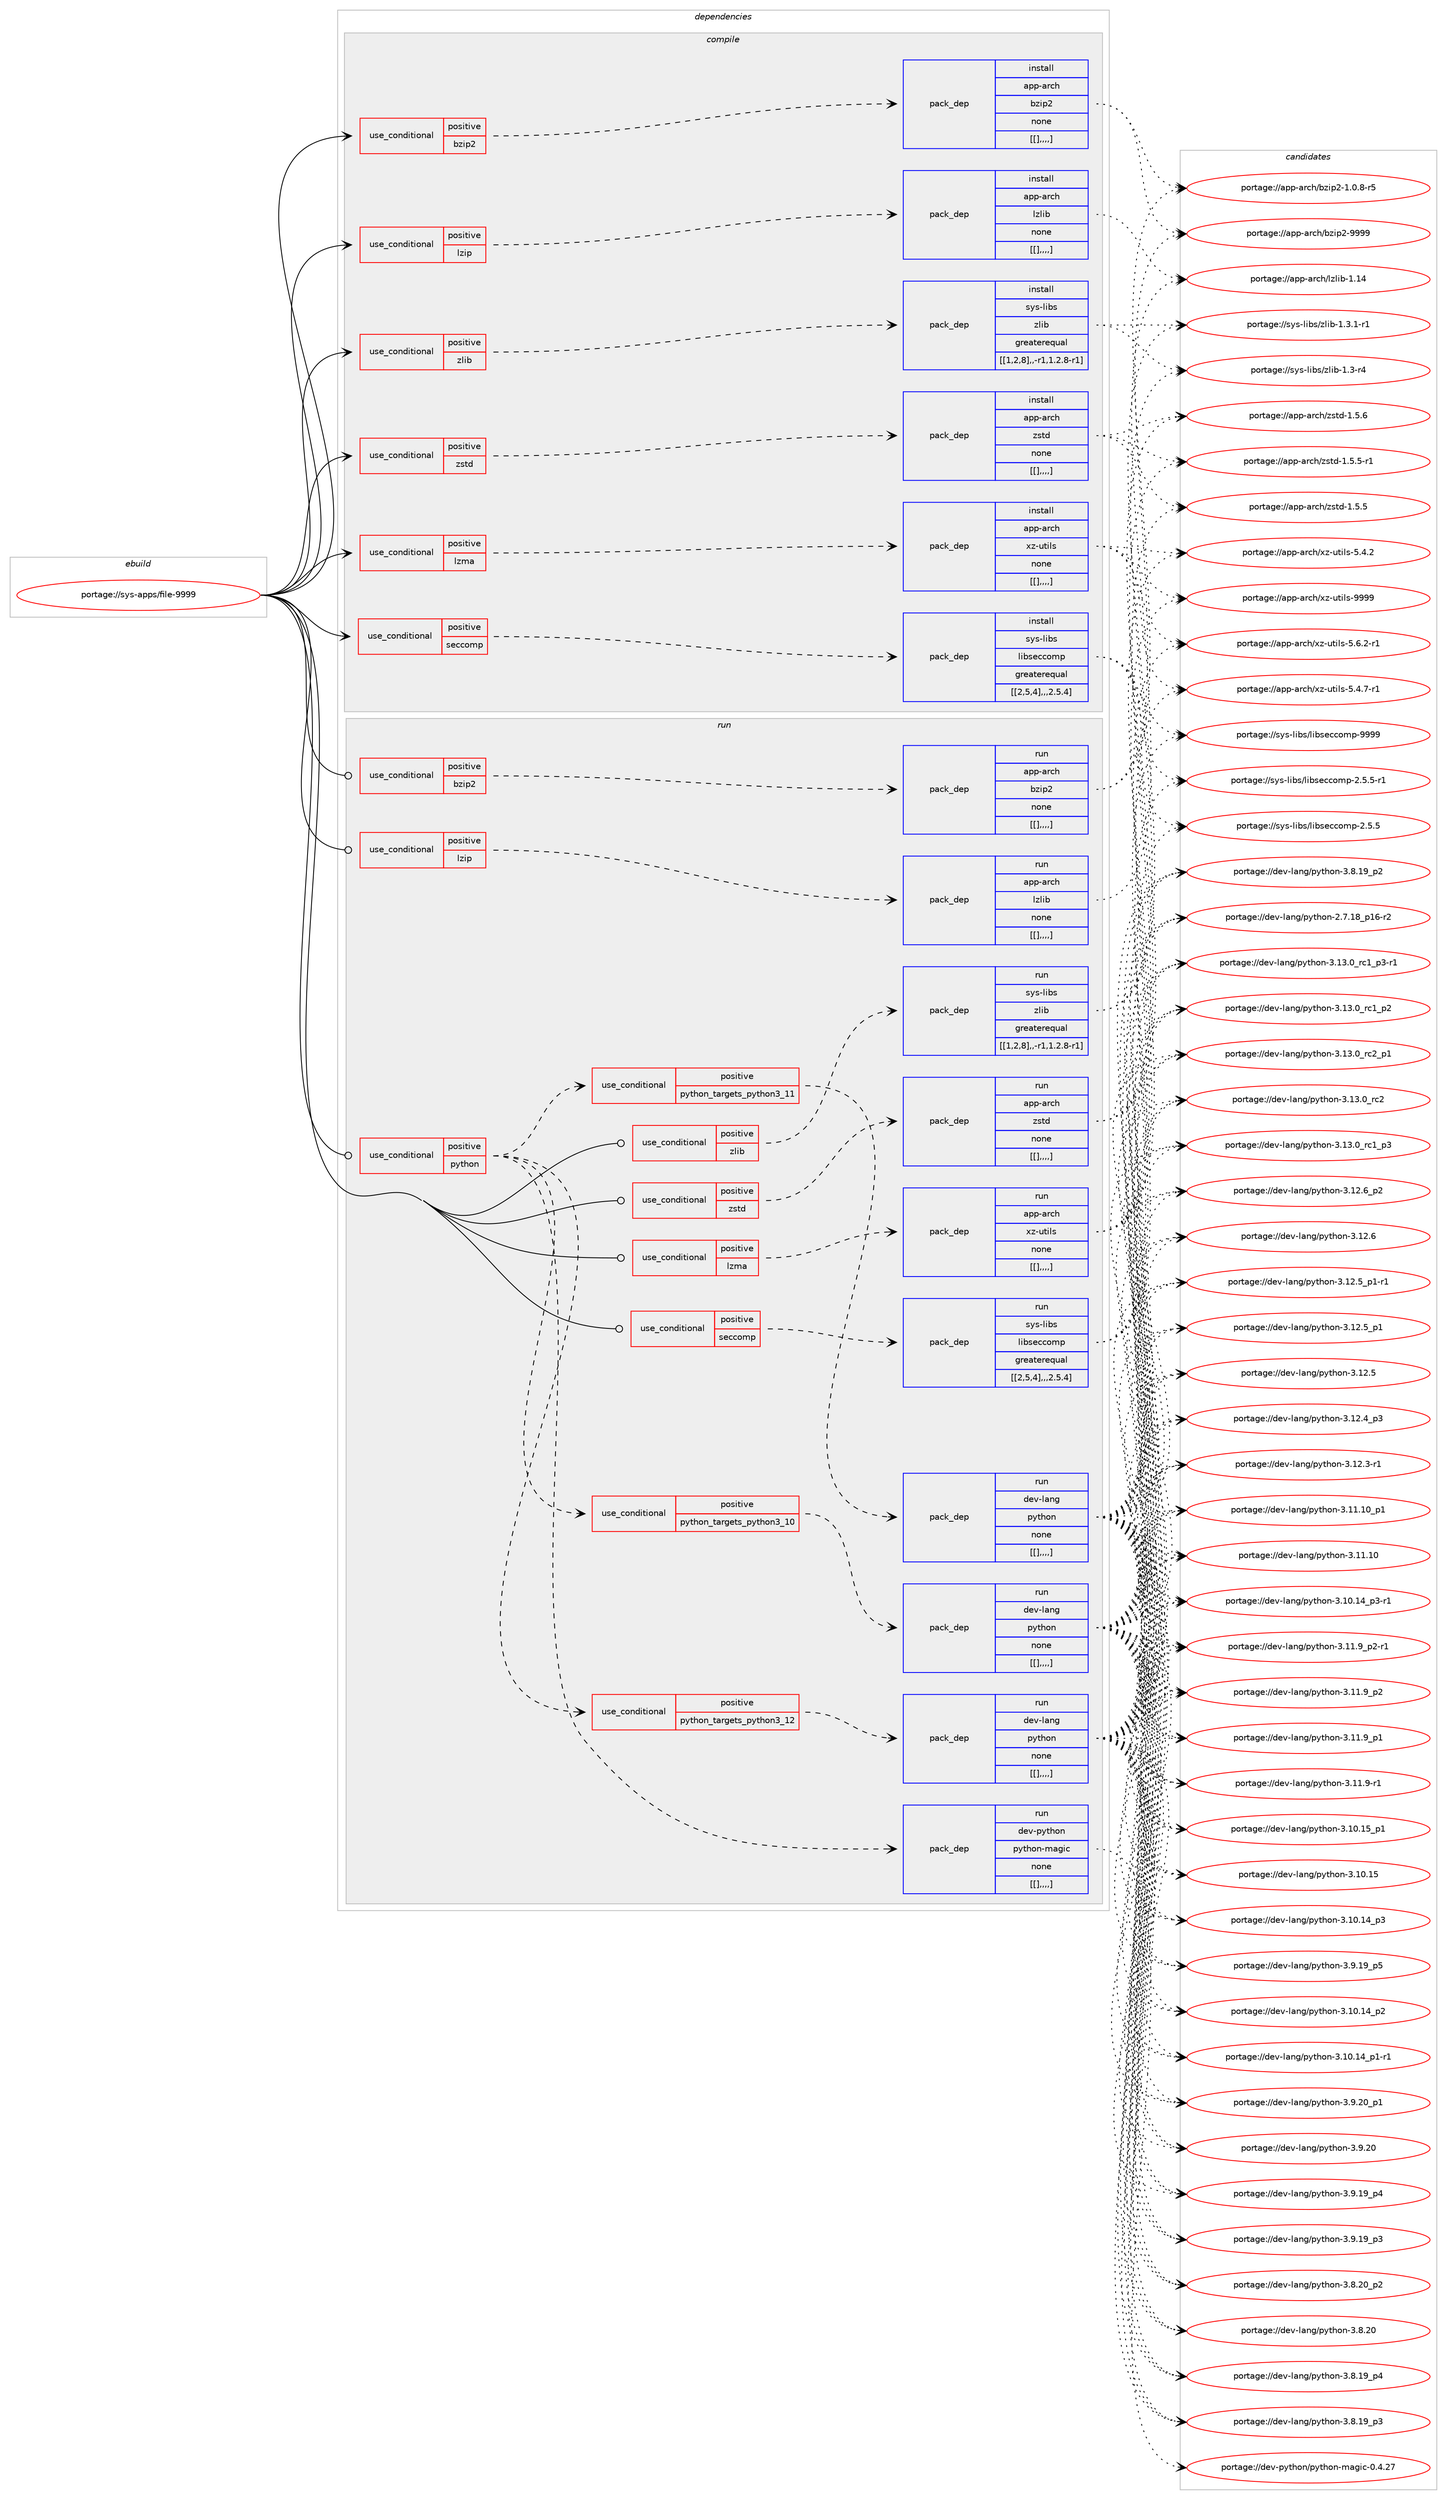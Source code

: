 digraph prolog {

# *************
# Graph options
# *************

newrank=true;
concentrate=true;
compound=true;
graph [rankdir=LR,fontname=Helvetica,fontsize=10,ranksep=1.5];#, ranksep=2.5, nodesep=0.2];
edge  [arrowhead=vee];
node  [fontname=Helvetica,fontsize=10];

# **********
# The ebuild
# **********

subgraph cluster_leftcol {
color=gray;
label=<<i>ebuild</i>>;
id [label="portage://sys-apps/file-9999", color=red, width=4, href="../sys-apps/file-9999.svg"];
}

# ****************
# The dependencies
# ****************

subgraph cluster_midcol {
color=gray;
label=<<i>dependencies</i>>;
subgraph cluster_compile {
fillcolor="#eeeeee";
style=filled;
label=<<i>compile</i>>;
subgraph cond6364 {
dependency16902 [label=<<TABLE BORDER="0" CELLBORDER="1" CELLSPACING="0" CELLPADDING="4"><TR><TD ROWSPAN="3" CELLPADDING="10">use_conditional</TD></TR><TR><TD>positive</TD></TR><TR><TD>bzip2</TD></TR></TABLE>>, shape=none, color=red];
subgraph pack10487 {
dependency16903 [label=<<TABLE BORDER="0" CELLBORDER="1" CELLSPACING="0" CELLPADDING="4" WIDTH="220"><TR><TD ROWSPAN="6" CELLPADDING="30">pack_dep</TD></TR><TR><TD WIDTH="110">install</TD></TR><TR><TD>app-arch</TD></TR><TR><TD>bzip2</TD></TR><TR><TD>none</TD></TR><TR><TD>[[],,,,]</TD></TR></TABLE>>, shape=none, color=blue];
}
dependency16902:e -> dependency16903:w [weight=20,style="dashed",arrowhead="vee"];
}
id:e -> dependency16902:w [weight=20,style="solid",arrowhead="vee"];
subgraph cond6365 {
dependency16904 [label=<<TABLE BORDER="0" CELLBORDER="1" CELLSPACING="0" CELLPADDING="4"><TR><TD ROWSPAN="3" CELLPADDING="10">use_conditional</TD></TR><TR><TD>positive</TD></TR><TR><TD>lzip</TD></TR></TABLE>>, shape=none, color=red];
subgraph pack10488 {
dependency16905 [label=<<TABLE BORDER="0" CELLBORDER="1" CELLSPACING="0" CELLPADDING="4" WIDTH="220"><TR><TD ROWSPAN="6" CELLPADDING="30">pack_dep</TD></TR><TR><TD WIDTH="110">install</TD></TR><TR><TD>app-arch</TD></TR><TR><TD>lzlib</TD></TR><TR><TD>none</TD></TR><TR><TD>[[],,,,]</TD></TR></TABLE>>, shape=none, color=blue];
}
dependency16904:e -> dependency16905:w [weight=20,style="dashed",arrowhead="vee"];
}
id:e -> dependency16904:w [weight=20,style="solid",arrowhead="vee"];
subgraph cond6366 {
dependency16906 [label=<<TABLE BORDER="0" CELLBORDER="1" CELLSPACING="0" CELLPADDING="4"><TR><TD ROWSPAN="3" CELLPADDING="10">use_conditional</TD></TR><TR><TD>positive</TD></TR><TR><TD>lzma</TD></TR></TABLE>>, shape=none, color=red];
subgraph pack10489 {
dependency16907 [label=<<TABLE BORDER="0" CELLBORDER="1" CELLSPACING="0" CELLPADDING="4" WIDTH="220"><TR><TD ROWSPAN="6" CELLPADDING="30">pack_dep</TD></TR><TR><TD WIDTH="110">install</TD></TR><TR><TD>app-arch</TD></TR><TR><TD>xz-utils</TD></TR><TR><TD>none</TD></TR><TR><TD>[[],,,,]</TD></TR></TABLE>>, shape=none, color=blue];
}
dependency16906:e -> dependency16907:w [weight=20,style="dashed",arrowhead="vee"];
}
id:e -> dependency16906:w [weight=20,style="solid",arrowhead="vee"];
subgraph cond6367 {
dependency16908 [label=<<TABLE BORDER="0" CELLBORDER="1" CELLSPACING="0" CELLPADDING="4"><TR><TD ROWSPAN="3" CELLPADDING="10">use_conditional</TD></TR><TR><TD>positive</TD></TR><TR><TD>seccomp</TD></TR></TABLE>>, shape=none, color=red];
subgraph pack10490 {
dependency16909 [label=<<TABLE BORDER="0" CELLBORDER="1" CELLSPACING="0" CELLPADDING="4" WIDTH="220"><TR><TD ROWSPAN="6" CELLPADDING="30">pack_dep</TD></TR><TR><TD WIDTH="110">install</TD></TR><TR><TD>sys-libs</TD></TR><TR><TD>libseccomp</TD></TR><TR><TD>greaterequal</TD></TR><TR><TD>[[2,5,4],,,2.5.4]</TD></TR></TABLE>>, shape=none, color=blue];
}
dependency16908:e -> dependency16909:w [weight=20,style="dashed",arrowhead="vee"];
}
id:e -> dependency16908:w [weight=20,style="solid",arrowhead="vee"];
subgraph cond6368 {
dependency16910 [label=<<TABLE BORDER="0" CELLBORDER="1" CELLSPACING="0" CELLPADDING="4"><TR><TD ROWSPAN="3" CELLPADDING="10">use_conditional</TD></TR><TR><TD>positive</TD></TR><TR><TD>zlib</TD></TR></TABLE>>, shape=none, color=red];
subgraph pack10491 {
dependency16911 [label=<<TABLE BORDER="0" CELLBORDER="1" CELLSPACING="0" CELLPADDING="4" WIDTH="220"><TR><TD ROWSPAN="6" CELLPADDING="30">pack_dep</TD></TR><TR><TD WIDTH="110">install</TD></TR><TR><TD>sys-libs</TD></TR><TR><TD>zlib</TD></TR><TR><TD>greaterequal</TD></TR><TR><TD>[[1,2,8],,-r1,1.2.8-r1]</TD></TR></TABLE>>, shape=none, color=blue];
}
dependency16910:e -> dependency16911:w [weight=20,style="dashed",arrowhead="vee"];
}
id:e -> dependency16910:w [weight=20,style="solid",arrowhead="vee"];
subgraph cond6369 {
dependency16912 [label=<<TABLE BORDER="0" CELLBORDER="1" CELLSPACING="0" CELLPADDING="4"><TR><TD ROWSPAN="3" CELLPADDING="10">use_conditional</TD></TR><TR><TD>positive</TD></TR><TR><TD>zstd</TD></TR></TABLE>>, shape=none, color=red];
subgraph pack10492 {
dependency16913 [label=<<TABLE BORDER="0" CELLBORDER="1" CELLSPACING="0" CELLPADDING="4" WIDTH="220"><TR><TD ROWSPAN="6" CELLPADDING="30">pack_dep</TD></TR><TR><TD WIDTH="110">install</TD></TR><TR><TD>app-arch</TD></TR><TR><TD>zstd</TD></TR><TR><TD>none</TD></TR><TR><TD>[[],,,,]</TD></TR></TABLE>>, shape=none, color=blue];
}
dependency16912:e -> dependency16913:w [weight=20,style="dashed",arrowhead="vee"];
}
id:e -> dependency16912:w [weight=20,style="solid",arrowhead="vee"];
}
subgraph cluster_compileandrun {
fillcolor="#eeeeee";
style=filled;
label=<<i>compile and run</i>>;
}
subgraph cluster_run {
fillcolor="#eeeeee";
style=filled;
label=<<i>run</i>>;
subgraph cond6370 {
dependency16914 [label=<<TABLE BORDER="0" CELLBORDER="1" CELLSPACING="0" CELLPADDING="4"><TR><TD ROWSPAN="3" CELLPADDING="10">use_conditional</TD></TR><TR><TD>positive</TD></TR><TR><TD>bzip2</TD></TR></TABLE>>, shape=none, color=red];
subgraph pack10493 {
dependency16915 [label=<<TABLE BORDER="0" CELLBORDER="1" CELLSPACING="0" CELLPADDING="4" WIDTH="220"><TR><TD ROWSPAN="6" CELLPADDING="30">pack_dep</TD></TR><TR><TD WIDTH="110">run</TD></TR><TR><TD>app-arch</TD></TR><TR><TD>bzip2</TD></TR><TR><TD>none</TD></TR><TR><TD>[[],,,,]</TD></TR></TABLE>>, shape=none, color=blue];
}
dependency16914:e -> dependency16915:w [weight=20,style="dashed",arrowhead="vee"];
}
id:e -> dependency16914:w [weight=20,style="solid",arrowhead="odot"];
subgraph cond6371 {
dependency16916 [label=<<TABLE BORDER="0" CELLBORDER="1" CELLSPACING="0" CELLPADDING="4"><TR><TD ROWSPAN="3" CELLPADDING="10">use_conditional</TD></TR><TR><TD>positive</TD></TR><TR><TD>lzip</TD></TR></TABLE>>, shape=none, color=red];
subgraph pack10494 {
dependency16917 [label=<<TABLE BORDER="0" CELLBORDER="1" CELLSPACING="0" CELLPADDING="4" WIDTH="220"><TR><TD ROWSPAN="6" CELLPADDING="30">pack_dep</TD></TR><TR><TD WIDTH="110">run</TD></TR><TR><TD>app-arch</TD></TR><TR><TD>lzlib</TD></TR><TR><TD>none</TD></TR><TR><TD>[[],,,,]</TD></TR></TABLE>>, shape=none, color=blue];
}
dependency16916:e -> dependency16917:w [weight=20,style="dashed",arrowhead="vee"];
}
id:e -> dependency16916:w [weight=20,style="solid",arrowhead="odot"];
subgraph cond6372 {
dependency16918 [label=<<TABLE BORDER="0" CELLBORDER="1" CELLSPACING="0" CELLPADDING="4"><TR><TD ROWSPAN="3" CELLPADDING="10">use_conditional</TD></TR><TR><TD>positive</TD></TR><TR><TD>lzma</TD></TR></TABLE>>, shape=none, color=red];
subgraph pack10495 {
dependency16919 [label=<<TABLE BORDER="0" CELLBORDER="1" CELLSPACING="0" CELLPADDING="4" WIDTH="220"><TR><TD ROWSPAN="6" CELLPADDING="30">pack_dep</TD></TR><TR><TD WIDTH="110">run</TD></TR><TR><TD>app-arch</TD></TR><TR><TD>xz-utils</TD></TR><TR><TD>none</TD></TR><TR><TD>[[],,,,]</TD></TR></TABLE>>, shape=none, color=blue];
}
dependency16918:e -> dependency16919:w [weight=20,style="dashed",arrowhead="vee"];
}
id:e -> dependency16918:w [weight=20,style="solid",arrowhead="odot"];
subgraph cond6373 {
dependency16920 [label=<<TABLE BORDER="0" CELLBORDER="1" CELLSPACING="0" CELLPADDING="4"><TR><TD ROWSPAN="3" CELLPADDING="10">use_conditional</TD></TR><TR><TD>positive</TD></TR><TR><TD>python</TD></TR></TABLE>>, shape=none, color=red];
subgraph cond6374 {
dependency16921 [label=<<TABLE BORDER="0" CELLBORDER="1" CELLSPACING="0" CELLPADDING="4"><TR><TD ROWSPAN="3" CELLPADDING="10">use_conditional</TD></TR><TR><TD>positive</TD></TR><TR><TD>python_targets_python3_10</TD></TR></TABLE>>, shape=none, color=red];
subgraph pack10496 {
dependency16922 [label=<<TABLE BORDER="0" CELLBORDER="1" CELLSPACING="0" CELLPADDING="4" WIDTH="220"><TR><TD ROWSPAN="6" CELLPADDING="30">pack_dep</TD></TR><TR><TD WIDTH="110">run</TD></TR><TR><TD>dev-lang</TD></TR><TR><TD>python</TD></TR><TR><TD>none</TD></TR><TR><TD>[[],,,,]</TD></TR></TABLE>>, shape=none, color=blue];
}
dependency16921:e -> dependency16922:w [weight=20,style="dashed",arrowhead="vee"];
}
dependency16920:e -> dependency16921:w [weight=20,style="dashed",arrowhead="vee"];
subgraph cond6375 {
dependency16923 [label=<<TABLE BORDER="0" CELLBORDER="1" CELLSPACING="0" CELLPADDING="4"><TR><TD ROWSPAN="3" CELLPADDING="10">use_conditional</TD></TR><TR><TD>positive</TD></TR><TR><TD>python_targets_python3_11</TD></TR></TABLE>>, shape=none, color=red];
subgraph pack10497 {
dependency16924 [label=<<TABLE BORDER="0" CELLBORDER="1" CELLSPACING="0" CELLPADDING="4" WIDTH="220"><TR><TD ROWSPAN="6" CELLPADDING="30">pack_dep</TD></TR><TR><TD WIDTH="110">run</TD></TR><TR><TD>dev-lang</TD></TR><TR><TD>python</TD></TR><TR><TD>none</TD></TR><TR><TD>[[],,,,]</TD></TR></TABLE>>, shape=none, color=blue];
}
dependency16923:e -> dependency16924:w [weight=20,style="dashed",arrowhead="vee"];
}
dependency16920:e -> dependency16923:w [weight=20,style="dashed",arrowhead="vee"];
subgraph cond6376 {
dependency16925 [label=<<TABLE BORDER="0" CELLBORDER="1" CELLSPACING="0" CELLPADDING="4"><TR><TD ROWSPAN="3" CELLPADDING="10">use_conditional</TD></TR><TR><TD>positive</TD></TR><TR><TD>python_targets_python3_12</TD></TR></TABLE>>, shape=none, color=red];
subgraph pack10498 {
dependency16926 [label=<<TABLE BORDER="0" CELLBORDER="1" CELLSPACING="0" CELLPADDING="4" WIDTH="220"><TR><TD ROWSPAN="6" CELLPADDING="30">pack_dep</TD></TR><TR><TD WIDTH="110">run</TD></TR><TR><TD>dev-lang</TD></TR><TR><TD>python</TD></TR><TR><TD>none</TD></TR><TR><TD>[[],,,,]</TD></TR></TABLE>>, shape=none, color=blue];
}
dependency16925:e -> dependency16926:w [weight=20,style="dashed",arrowhead="vee"];
}
dependency16920:e -> dependency16925:w [weight=20,style="dashed",arrowhead="vee"];
subgraph pack10499 {
dependency16927 [label=<<TABLE BORDER="0" CELLBORDER="1" CELLSPACING="0" CELLPADDING="4" WIDTH="220"><TR><TD ROWSPAN="6" CELLPADDING="30">pack_dep</TD></TR><TR><TD WIDTH="110">run</TD></TR><TR><TD>dev-python</TD></TR><TR><TD>python-magic</TD></TR><TR><TD>none</TD></TR><TR><TD>[[],,,,]</TD></TR></TABLE>>, shape=none, color=blue];
}
dependency16920:e -> dependency16927:w [weight=20,style="dashed",arrowhead="vee"];
}
id:e -> dependency16920:w [weight=20,style="solid",arrowhead="odot"];
subgraph cond6377 {
dependency16928 [label=<<TABLE BORDER="0" CELLBORDER="1" CELLSPACING="0" CELLPADDING="4"><TR><TD ROWSPAN="3" CELLPADDING="10">use_conditional</TD></TR><TR><TD>positive</TD></TR><TR><TD>seccomp</TD></TR></TABLE>>, shape=none, color=red];
subgraph pack10500 {
dependency16929 [label=<<TABLE BORDER="0" CELLBORDER="1" CELLSPACING="0" CELLPADDING="4" WIDTH="220"><TR><TD ROWSPAN="6" CELLPADDING="30">pack_dep</TD></TR><TR><TD WIDTH="110">run</TD></TR><TR><TD>sys-libs</TD></TR><TR><TD>libseccomp</TD></TR><TR><TD>greaterequal</TD></TR><TR><TD>[[2,5,4],,,2.5.4]</TD></TR></TABLE>>, shape=none, color=blue];
}
dependency16928:e -> dependency16929:w [weight=20,style="dashed",arrowhead="vee"];
}
id:e -> dependency16928:w [weight=20,style="solid",arrowhead="odot"];
subgraph cond6378 {
dependency16930 [label=<<TABLE BORDER="0" CELLBORDER="1" CELLSPACING="0" CELLPADDING="4"><TR><TD ROWSPAN="3" CELLPADDING="10">use_conditional</TD></TR><TR><TD>positive</TD></TR><TR><TD>zlib</TD></TR></TABLE>>, shape=none, color=red];
subgraph pack10501 {
dependency16931 [label=<<TABLE BORDER="0" CELLBORDER="1" CELLSPACING="0" CELLPADDING="4" WIDTH="220"><TR><TD ROWSPAN="6" CELLPADDING="30">pack_dep</TD></TR><TR><TD WIDTH="110">run</TD></TR><TR><TD>sys-libs</TD></TR><TR><TD>zlib</TD></TR><TR><TD>greaterequal</TD></TR><TR><TD>[[1,2,8],,-r1,1.2.8-r1]</TD></TR></TABLE>>, shape=none, color=blue];
}
dependency16930:e -> dependency16931:w [weight=20,style="dashed",arrowhead="vee"];
}
id:e -> dependency16930:w [weight=20,style="solid",arrowhead="odot"];
subgraph cond6379 {
dependency16932 [label=<<TABLE BORDER="0" CELLBORDER="1" CELLSPACING="0" CELLPADDING="4"><TR><TD ROWSPAN="3" CELLPADDING="10">use_conditional</TD></TR><TR><TD>positive</TD></TR><TR><TD>zstd</TD></TR></TABLE>>, shape=none, color=red];
subgraph pack10502 {
dependency16933 [label=<<TABLE BORDER="0" CELLBORDER="1" CELLSPACING="0" CELLPADDING="4" WIDTH="220"><TR><TD ROWSPAN="6" CELLPADDING="30">pack_dep</TD></TR><TR><TD WIDTH="110">run</TD></TR><TR><TD>app-arch</TD></TR><TR><TD>zstd</TD></TR><TR><TD>none</TD></TR><TR><TD>[[],,,,]</TD></TR></TABLE>>, shape=none, color=blue];
}
dependency16932:e -> dependency16933:w [weight=20,style="dashed",arrowhead="vee"];
}
id:e -> dependency16932:w [weight=20,style="solid",arrowhead="odot"];
}
}

# **************
# The candidates
# **************

subgraph cluster_choices {
rank=same;
color=gray;
label=<<i>candidates</i>>;

subgraph choice10487 {
color=black;
nodesep=1;
choice971121124597114991044798122105112504557575757 [label="portage://app-arch/bzip2-9999", color=red, width=4,href="../app-arch/bzip2-9999.svg"];
choice971121124597114991044798122105112504549464846564511453 [label="portage://app-arch/bzip2-1.0.8-r5", color=red, width=4,href="../app-arch/bzip2-1.0.8-r5.svg"];
dependency16903:e -> choice971121124597114991044798122105112504557575757:w [style=dotted,weight="100"];
dependency16903:e -> choice971121124597114991044798122105112504549464846564511453:w [style=dotted,weight="100"];
}
subgraph choice10488 {
color=black;
nodesep=1;
choice9711211245971149910447108122108105984549464952 [label="portage://app-arch/lzlib-1.14", color=red, width=4,href="../app-arch/lzlib-1.14.svg"];
dependency16905:e -> choice9711211245971149910447108122108105984549464952:w [style=dotted,weight="100"];
}
subgraph choice10489 {
color=black;
nodesep=1;
choice9711211245971149910447120122451171161051081154557575757 [label="portage://app-arch/xz-utils-9999", color=red, width=4,href="../app-arch/xz-utils-9999.svg"];
choice9711211245971149910447120122451171161051081154553465446504511449 [label="portage://app-arch/xz-utils-5.6.2-r1", color=red, width=4,href="../app-arch/xz-utils-5.6.2-r1.svg"];
choice9711211245971149910447120122451171161051081154553465246554511449 [label="portage://app-arch/xz-utils-5.4.7-r1", color=red, width=4,href="../app-arch/xz-utils-5.4.7-r1.svg"];
choice971121124597114991044712012245117116105108115455346524650 [label="portage://app-arch/xz-utils-5.4.2", color=red, width=4,href="../app-arch/xz-utils-5.4.2.svg"];
dependency16907:e -> choice9711211245971149910447120122451171161051081154557575757:w [style=dotted,weight="100"];
dependency16907:e -> choice9711211245971149910447120122451171161051081154553465446504511449:w [style=dotted,weight="100"];
dependency16907:e -> choice9711211245971149910447120122451171161051081154553465246554511449:w [style=dotted,weight="100"];
dependency16907:e -> choice971121124597114991044712012245117116105108115455346524650:w [style=dotted,weight="100"];
}
subgraph choice10490 {
color=black;
nodesep=1;
choice1151211154510810598115471081059811510199991111091124557575757 [label="portage://sys-libs/libseccomp-9999", color=red, width=4,href="../sys-libs/libseccomp-9999.svg"];
choice1151211154510810598115471081059811510199991111091124550465346534511449 [label="portage://sys-libs/libseccomp-2.5.5-r1", color=red, width=4,href="../sys-libs/libseccomp-2.5.5-r1.svg"];
choice115121115451081059811547108105981151019999111109112455046534653 [label="portage://sys-libs/libseccomp-2.5.5", color=red, width=4,href="../sys-libs/libseccomp-2.5.5.svg"];
dependency16909:e -> choice1151211154510810598115471081059811510199991111091124557575757:w [style=dotted,weight="100"];
dependency16909:e -> choice1151211154510810598115471081059811510199991111091124550465346534511449:w [style=dotted,weight="100"];
dependency16909:e -> choice115121115451081059811547108105981151019999111109112455046534653:w [style=dotted,weight="100"];
}
subgraph choice10491 {
color=black;
nodesep=1;
choice115121115451081059811547122108105984549465146494511449 [label="portage://sys-libs/zlib-1.3.1-r1", color=red, width=4,href="../sys-libs/zlib-1.3.1-r1.svg"];
choice11512111545108105981154712210810598454946514511452 [label="portage://sys-libs/zlib-1.3-r4", color=red, width=4,href="../sys-libs/zlib-1.3-r4.svg"];
dependency16911:e -> choice115121115451081059811547122108105984549465146494511449:w [style=dotted,weight="100"];
dependency16911:e -> choice11512111545108105981154712210810598454946514511452:w [style=dotted,weight="100"];
}
subgraph choice10492 {
color=black;
nodesep=1;
choice9711211245971149910447122115116100454946534654 [label="portage://app-arch/zstd-1.5.6", color=red, width=4,href="../app-arch/zstd-1.5.6.svg"];
choice97112112459711499104471221151161004549465346534511449 [label="portage://app-arch/zstd-1.5.5-r1", color=red, width=4,href="../app-arch/zstd-1.5.5-r1.svg"];
choice9711211245971149910447122115116100454946534653 [label="portage://app-arch/zstd-1.5.5", color=red, width=4,href="../app-arch/zstd-1.5.5.svg"];
dependency16913:e -> choice9711211245971149910447122115116100454946534654:w [style=dotted,weight="100"];
dependency16913:e -> choice97112112459711499104471221151161004549465346534511449:w [style=dotted,weight="100"];
dependency16913:e -> choice9711211245971149910447122115116100454946534653:w [style=dotted,weight="100"];
}
subgraph choice10493 {
color=black;
nodesep=1;
choice971121124597114991044798122105112504557575757 [label="portage://app-arch/bzip2-9999", color=red, width=4,href="../app-arch/bzip2-9999.svg"];
choice971121124597114991044798122105112504549464846564511453 [label="portage://app-arch/bzip2-1.0.8-r5", color=red, width=4,href="../app-arch/bzip2-1.0.8-r5.svg"];
dependency16915:e -> choice971121124597114991044798122105112504557575757:w [style=dotted,weight="100"];
dependency16915:e -> choice971121124597114991044798122105112504549464846564511453:w [style=dotted,weight="100"];
}
subgraph choice10494 {
color=black;
nodesep=1;
choice9711211245971149910447108122108105984549464952 [label="portage://app-arch/lzlib-1.14", color=red, width=4,href="../app-arch/lzlib-1.14.svg"];
dependency16917:e -> choice9711211245971149910447108122108105984549464952:w [style=dotted,weight="100"];
}
subgraph choice10495 {
color=black;
nodesep=1;
choice9711211245971149910447120122451171161051081154557575757 [label="portage://app-arch/xz-utils-9999", color=red, width=4,href="../app-arch/xz-utils-9999.svg"];
choice9711211245971149910447120122451171161051081154553465446504511449 [label="portage://app-arch/xz-utils-5.6.2-r1", color=red, width=4,href="../app-arch/xz-utils-5.6.2-r1.svg"];
choice9711211245971149910447120122451171161051081154553465246554511449 [label="portage://app-arch/xz-utils-5.4.7-r1", color=red, width=4,href="../app-arch/xz-utils-5.4.7-r1.svg"];
choice971121124597114991044712012245117116105108115455346524650 [label="portage://app-arch/xz-utils-5.4.2", color=red, width=4,href="../app-arch/xz-utils-5.4.2.svg"];
dependency16919:e -> choice9711211245971149910447120122451171161051081154557575757:w [style=dotted,weight="100"];
dependency16919:e -> choice9711211245971149910447120122451171161051081154553465446504511449:w [style=dotted,weight="100"];
dependency16919:e -> choice9711211245971149910447120122451171161051081154553465246554511449:w [style=dotted,weight="100"];
dependency16919:e -> choice971121124597114991044712012245117116105108115455346524650:w [style=dotted,weight="100"];
}
subgraph choice10496 {
color=black;
nodesep=1;
choice100101118451089711010347112121116104111110455146495146489511499509511249 [label="portage://dev-lang/python-3.13.0_rc2_p1", color=red, width=4,href="../dev-lang/python-3.13.0_rc2_p1.svg"];
choice10010111845108971101034711212111610411111045514649514648951149950 [label="portage://dev-lang/python-3.13.0_rc2", color=red, width=4,href="../dev-lang/python-3.13.0_rc2.svg"];
choice1001011184510897110103471121211161041111104551464951464895114994995112514511449 [label="portage://dev-lang/python-3.13.0_rc1_p3-r1", color=red, width=4,href="../dev-lang/python-3.13.0_rc1_p3-r1.svg"];
choice100101118451089711010347112121116104111110455146495146489511499499511251 [label="portage://dev-lang/python-3.13.0_rc1_p3", color=red, width=4,href="../dev-lang/python-3.13.0_rc1_p3.svg"];
choice100101118451089711010347112121116104111110455146495146489511499499511250 [label="portage://dev-lang/python-3.13.0_rc1_p2", color=red, width=4,href="../dev-lang/python-3.13.0_rc1_p2.svg"];
choice100101118451089711010347112121116104111110455146495046549511250 [label="portage://dev-lang/python-3.12.6_p2", color=red, width=4,href="../dev-lang/python-3.12.6_p2.svg"];
choice10010111845108971101034711212111610411111045514649504654 [label="portage://dev-lang/python-3.12.6", color=red, width=4,href="../dev-lang/python-3.12.6.svg"];
choice1001011184510897110103471121211161041111104551464950465395112494511449 [label="portage://dev-lang/python-3.12.5_p1-r1", color=red, width=4,href="../dev-lang/python-3.12.5_p1-r1.svg"];
choice100101118451089711010347112121116104111110455146495046539511249 [label="portage://dev-lang/python-3.12.5_p1", color=red, width=4,href="../dev-lang/python-3.12.5_p1.svg"];
choice10010111845108971101034711212111610411111045514649504653 [label="portage://dev-lang/python-3.12.5", color=red, width=4,href="../dev-lang/python-3.12.5.svg"];
choice100101118451089711010347112121116104111110455146495046529511251 [label="portage://dev-lang/python-3.12.4_p3", color=red, width=4,href="../dev-lang/python-3.12.4_p3.svg"];
choice100101118451089711010347112121116104111110455146495046514511449 [label="portage://dev-lang/python-3.12.3-r1", color=red, width=4,href="../dev-lang/python-3.12.3-r1.svg"];
choice10010111845108971101034711212111610411111045514649494649489511249 [label="portage://dev-lang/python-3.11.10_p1", color=red, width=4,href="../dev-lang/python-3.11.10_p1.svg"];
choice1001011184510897110103471121211161041111104551464949464948 [label="portage://dev-lang/python-3.11.10", color=red, width=4,href="../dev-lang/python-3.11.10.svg"];
choice1001011184510897110103471121211161041111104551464949465795112504511449 [label="portage://dev-lang/python-3.11.9_p2-r1", color=red, width=4,href="../dev-lang/python-3.11.9_p2-r1.svg"];
choice100101118451089711010347112121116104111110455146494946579511250 [label="portage://dev-lang/python-3.11.9_p2", color=red, width=4,href="../dev-lang/python-3.11.9_p2.svg"];
choice100101118451089711010347112121116104111110455146494946579511249 [label="portage://dev-lang/python-3.11.9_p1", color=red, width=4,href="../dev-lang/python-3.11.9_p1.svg"];
choice100101118451089711010347112121116104111110455146494946574511449 [label="portage://dev-lang/python-3.11.9-r1", color=red, width=4,href="../dev-lang/python-3.11.9-r1.svg"];
choice10010111845108971101034711212111610411111045514649484649539511249 [label="portage://dev-lang/python-3.10.15_p1", color=red, width=4,href="../dev-lang/python-3.10.15_p1.svg"];
choice1001011184510897110103471121211161041111104551464948464953 [label="portage://dev-lang/python-3.10.15", color=red, width=4,href="../dev-lang/python-3.10.15.svg"];
choice100101118451089711010347112121116104111110455146494846495295112514511449 [label="portage://dev-lang/python-3.10.14_p3-r1", color=red, width=4,href="../dev-lang/python-3.10.14_p3-r1.svg"];
choice10010111845108971101034711212111610411111045514649484649529511251 [label="portage://dev-lang/python-3.10.14_p3", color=red, width=4,href="../dev-lang/python-3.10.14_p3.svg"];
choice10010111845108971101034711212111610411111045514649484649529511250 [label="portage://dev-lang/python-3.10.14_p2", color=red, width=4,href="../dev-lang/python-3.10.14_p2.svg"];
choice100101118451089711010347112121116104111110455146494846495295112494511449 [label="portage://dev-lang/python-3.10.14_p1-r1", color=red, width=4,href="../dev-lang/python-3.10.14_p1-r1.svg"];
choice100101118451089711010347112121116104111110455146574650489511249 [label="portage://dev-lang/python-3.9.20_p1", color=red, width=4,href="../dev-lang/python-3.9.20_p1.svg"];
choice10010111845108971101034711212111610411111045514657465048 [label="portage://dev-lang/python-3.9.20", color=red, width=4,href="../dev-lang/python-3.9.20.svg"];
choice100101118451089711010347112121116104111110455146574649579511253 [label="portage://dev-lang/python-3.9.19_p5", color=red, width=4,href="../dev-lang/python-3.9.19_p5.svg"];
choice100101118451089711010347112121116104111110455146574649579511252 [label="portage://dev-lang/python-3.9.19_p4", color=red, width=4,href="../dev-lang/python-3.9.19_p4.svg"];
choice100101118451089711010347112121116104111110455146574649579511251 [label="portage://dev-lang/python-3.9.19_p3", color=red, width=4,href="../dev-lang/python-3.9.19_p3.svg"];
choice100101118451089711010347112121116104111110455146564650489511250 [label="portage://dev-lang/python-3.8.20_p2", color=red, width=4,href="../dev-lang/python-3.8.20_p2.svg"];
choice10010111845108971101034711212111610411111045514656465048 [label="portage://dev-lang/python-3.8.20", color=red, width=4,href="../dev-lang/python-3.8.20.svg"];
choice100101118451089711010347112121116104111110455146564649579511252 [label="portage://dev-lang/python-3.8.19_p4", color=red, width=4,href="../dev-lang/python-3.8.19_p4.svg"];
choice100101118451089711010347112121116104111110455146564649579511251 [label="portage://dev-lang/python-3.8.19_p3", color=red, width=4,href="../dev-lang/python-3.8.19_p3.svg"];
choice100101118451089711010347112121116104111110455146564649579511250 [label="portage://dev-lang/python-3.8.19_p2", color=red, width=4,href="../dev-lang/python-3.8.19_p2.svg"];
choice100101118451089711010347112121116104111110455046554649569511249544511450 [label="portage://dev-lang/python-2.7.18_p16-r2", color=red, width=4,href="../dev-lang/python-2.7.18_p16-r2.svg"];
dependency16922:e -> choice100101118451089711010347112121116104111110455146495146489511499509511249:w [style=dotted,weight="100"];
dependency16922:e -> choice10010111845108971101034711212111610411111045514649514648951149950:w [style=dotted,weight="100"];
dependency16922:e -> choice1001011184510897110103471121211161041111104551464951464895114994995112514511449:w [style=dotted,weight="100"];
dependency16922:e -> choice100101118451089711010347112121116104111110455146495146489511499499511251:w [style=dotted,weight="100"];
dependency16922:e -> choice100101118451089711010347112121116104111110455146495146489511499499511250:w [style=dotted,weight="100"];
dependency16922:e -> choice100101118451089711010347112121116104111110455146495046549511250:w [style=dotted,weight="100"];
dependency16922:e -> choice10010111845108971101034711212111610411111045514649504654:w [style=dotted,weight="100"];
dependency16922:e -> choice1001011184510897110103471121211161041111104551464950465395112494511449:w [style=dotted,weight="100"];
dependency16922:e -> choice100101118451089711010347112121116104111110455146495046539511249:w [style=dotted,weight="100"];
dependency16922:e -> choice10010111845108971101034711212111610411111045514649504653:w [style=dotted,weight="100"];
dependency16922:e -> choice100101118451089711010347112121116104111110455146495046529511251:w [style=dotted,weight="100"];
dependency16922:e -> choice100101118451089711010347112121116104111110455146495046514511449:w [style=dotted,weight="100"];
dependency16922:e -> choice10010111845108971101034711212111610411111045514649494649489511249:w [style=dotted,weight="100"];
dependency16922:e -> choice1001011184510897110103471121211161041111104551464949464948:w [style=dotted,weight="100"];
dependency16922:e -> choice1001011184510897110103471121211161041111104551464949465795112504511449:w [style=dotted,weight="100"];
dependency16922:e -> choice100101118451089711010347112121116104111110455146494946579511250:w [style=dotted,weight="100"];
dependency16922:e -> choice100101118451089711010347112121116104111110455146494946579511249:w [style=dotted,weight="100"];
dependency16922:e -> choice100101118451089711010347112121116104111110455146494946574511449:w [style=dotted,weight="100"];
dependency16922:e -> choice10010111845108971101034711212111610411111045514649484649539511249:w [style=dotted,weight="100"];
dependency16922:e -> choice1001011184510897110103471121211161041111104551464948464953:w [style=dotted,weight="100"];
dependency16922:e -> choice100101118451089711010347112121116104111110455146494846495295112514511449:w [style=dotted,weight="100"];
dependency16922:e -> choice10010111845108971101034711212111610411111045514649484649529511251:w [style=dotted,weight="100"];
dependency16922:e -> choice10010111845108971101034711212111610411111045514649484649529511250:w [style=dotted,weight="100"];
dependency16922:e -> choice100101118451089711010347112121116104111110455146494846495295112494511449:w [style=dotted,weight="100"];
dependency16922:e -> choice100101118451089711010347112121116104111110455146574650489511249:w [style=dotted,weight="100"];
dependency16922:e -> choice10010111845108971101034711212111610411111045514657465048:w [style=dotted,weight="100"];
dependency16922:e -> choice100101118451089711010347112121116104111110455146574649579511253:w [style=dotted,weight="100"];
dependency16922:e -> choice100101118451089711010347112121116104111110455146574649579511252:w [style=dotted,weight="100"];
dependency16922:e -> choice100101118451089711010347112121116104111110455146574649579511251:w [style=dotted,weight="100"];
dependency16922:e -> choice100101118451089711010347112121116104111110455146564650489511250:w [style=dotted,weight="100"];
dependency16922:e -> choice10010111845108971101034711212111610411111045514656465048:w [style=dotted,weight="100"];
dependency16922:e -> choice100101118451089711010347112121116104111110455146564649579511252:w [style=dotted,weight="100"];
dependency16922:e -> choice100101118451089711010347112121116104111110455146564649579511251:w [style=dotted,weight="100"];
dependency16922:e -> choice100101118451089711010347112121116104111110455146564649579511250:w [style=dotted,weight="100"];
dependency16922:e -> choice100101118451089711010347112121116104111110455046554649569511249544511450:w [style=dotted,weight="100"];
}
subgraph choice10497 {
color=black;
nodesep=1;
choice100101118451089711010347112121116104111110455146495146489511499509511249 [label="portage://dev-lang/python-3.13.0_rc2_p1", color=red, width=4,href="../dev-lang/python-3.13.0_rc2_p1.svg"];
choice10010111845108971101034711212111610411111045514649514648951149950 [label="portage://dev-lang/python-3.13.0_rc2", color=red, width=4,href="../dev-lang/python-3.13.0_rc2.svg"];
choice1001011184510897110103471121211161041111104551464951464895114994995112514511449 [label="portage://dev-lang/python-3.13.0_rc1_p3-r1", color=red, width=4,href="../dev-lang/python-3.13.0_rc1_p3-r1.svg"];
choice100101118451089711010347112121116104111110455146495146489511499499511251 [label="portage://dev-lang/python-3.13.0_rc1_p3", color=red, width=4,href="../dev-lang/python-3.13.0_rc1_p3.svg"];
choice100101118451089711010347112121116104111110455146495146489511499499511250 [label="portage://dev-lang/python-3.13.0_rc1_p2", color=red, width=4,href="../dev-lang/python-3.13.0_rc1_p2.svg"];
choice100101118451089711010347112121116104111110455146495046549511250 [label="portage://dev-lang/python-3.12.6_p2", color=red, width=4,href="../dev-lang/python-3.12.6_p2.svg"];
choice10010111845108971101034711212111610411111045514649504654 [label="portage://dev-lang/python-3.12.6", color=red, width=4,href="../dev-lang/python-3.12.6.svg"];
choice1001011184510897110103471121211161041111104551464950465395112494511449 [label="portage://dev-lang/python-3.12.5_p1-r1", color=red, width=4,href="../dev-lang/python-3.12.5_p1-r1.svg"];
choice100101118451089711010347112121116104111110455146495046539511249 [label="portage://dev-lang/python-3.12.5_p1", color=red, width=4,href="../dev-lang/python-3.12.5_p1.svg"];
choice10010111845108971101034711212111610411111045514649504653 [label="portage://dev-lang/python-3.12.5", color=red, width=4,href="../dev-lang/python-3.12.5.svg"];
choice100101118451089711010347112121116104111110455146495046529511251 [label="portage://dev-lang/python-3.12.4_p3", color=red, width=4,href="../dev-lang/python-3.12.4_p3.svg"];
choice100101118451089711010347112121116104111110455146495046514511449 [label="portage://dev-lang/python-3.12.3-r1", color=red, width=4,href="../dev-lang/python-3.12.3-r1.svg"];
choice10010111845108971101034711212111610411111045514649494649489511249 [label="portage://dev-lang/python-3.11.10_p1", color=red, width=4,href="../dev-lang/python-3.11.10_p1.svg"];
choice1001011184510897110103471121211161041111104551464949464948 [label="portage://dev-lang/python-3.11.10", color=red, width=4,href="../dev-lang/python-3.11.10.svg"];
choice1001011184510897110103471121211161041111104551464949465795112504511449 [label="portage://dev-lang/python-3.11.9_p2-r1", color=red, width=4,href="../dev-lang/python-3.11.9_p2-r1.svg"];
choice100101118451089711010347112121116104111110455146494946579511250 [label="portage://dev-lang/python-3.11.9_p2", color=red, width=4,href="../dev-lang/python-3.11.9_p2.svg"];
choice100101118451089711010347112121116104111110455146494946579511249 [label="portage://dev-lang/python-3.11.9_p1", color=red, width=4,href="../dev-lang/python-3.11.9_p1.svg"];
choice100101118451089711010347112121116104111110455146494946574511449 [label="portage://dev-lang/python-3.11.9-r1", color=red, width=4,href="../dev-lang/python-3.11.9-r1.svg"];
choice10010111845108971101034711212111610411111045514649484649539511249 [label="portage://dev-lang/python-3.10.15_p1", color=red, width=4,href="../dev-lang/python-3.10.15_p1.svg"];
choice1001011184510897110103471121211161041111104551464948464953 [label="portage://dev-lang/python-3.10.15", color=red, width=4,href="../dev-lang/python-3.10.15.svg"];
choice100101118451089711010347112121116104111110455146494846495295112514511449 [label="portage://dev-lang/python-3.10.14_p3-r1", color=red, width=4,href="../dev-lang/python-3.10.14_p3-r1.svg"];
choice10010111845108971101034711212111610411111045514649484649529511251 [label="portage://dev-lang/python-3.10.14_p3", color=red, width=4,href="../dev-lang/python-3.10.14_p3.svg"];
choice10010111845108971101034711212111610411111045514649484649529511250 [label="portage://dev-lang/python-3.10.14_p2", color=red, width=4,href="../dev-lang/python-3.10.14_p2.svg"];
choice100101118451089711010347112121116104111110455146494846495295112494511449 [label="portage://dev-lang/python-3.10.14_p1-r1", color=red, width=4,href="../dev-lang/python-3.10.14_p1-r1.svg"];
choice100101118451089711010347112121116104111110455146574650489511249 [label="portage://dev-lang/python-3.9.20_p1", color=red, width=4,href="../dev-lang/python-3.9.20_p1.svg"];
choice10010111845108971101034711212111610411111045514657465048 [label="portage://dev-lang/python-3.9.20", color=red, width=4,href="../dev-lang/python-3.9.20.svg"];
choice100101118451089711010347112121116104111110455146574649579511253 [label="portage://dev-lang/python-3.9.19_p5", color=red, width=4,href="../dev-lang/python-3.9.19_p5.svg"];
choice100101118451089711010347112121116104111110455146574649579511252 [label="portage://dev-lang/python-3.9.19_p4", color=red, width=4,href="../dev-lang/python-3.9.19_p4.svg"];
choice100101118451089711010347112121116104111110455146574649579511251 [label="portage://dev-lang/python-3.9.19_p3", color=red, width=4,href="../dev-lang/python-3.9.19_p3.svg"];
choice100101118451089711010347112121116104111110455146564650489511250 [label="portage://dev-lang/python-3.8.20_p2", color=red, width=4,href="../dev-lang/python-3.8.20_p2.svg"];
choice10010111845108971101034711212111610411111045514656465048 [label="portage://dev-lang/python-3.8.20", color=red, width=4,href="../dev-lang/python-3.8.20.svg"];
choice100101118451089711010347112121116104111110455146564649579511252 [label="portage://dev-lang/python-3.8.19_p4", color=red, width=4,href="../dev-lang/python-3.8.19_p4.svg"];
choice100101118451089711010347112121116104111110455146564649579511251 [label="portage://dev-lang/python-3.8.19_p3", color=red, width=4,href="../dev-lang/python-3.8.19_p3.svg"];
choice100101118451089711010347112121116104111110455146564649579511250 [label="portage://dev-lang/python-3.8.19_p2", color=red, width=4,href="../dev-lang/python-3.8.19_p2.svg"];
choice100101118451089711010347112121116104111110455046554649569511249544511450 [label="portage://dev-lang/python-2.7.18_p16-r2", color=red, width=4,href="../dev-lang/python-2.7.18_p16-r2.svg"];
dependency16924:e -> choice100101118451089711010347112121116104111110455146495146489511499509511249:w [style=dotted,weight="100"];
dependency16924:e -> choice10010111845108971101034711212111610411111045514649514648951149950:w [style=dotted,weight="100"];
dependency16924:e -> choice1001011184510897110103471121211161041111104551464951464895114994995112514511449:w [style=dotted,weight="100"];
dependency16924:e -> choice100101118451089711010347112121116104111110455146495146489511499499511251:w [style=dotted,weight="100"];
dependency16924:e -> choice100101118451089711010347112121116104111110455146495146489511499499511250:w [style=dotted,weight="100"];
dependency16924:e -> choice100101118451089711010347112121116104111110455146495046549511250:w [style=dotted,weight="100"];
dependency16924:e -> choice10010111845108971101034711212111610411111045514649504654:w [style=dotted,weight="100"];
dependency16924:e -> choice1001011184510897110103471121211161041111104551464950465395112494511449:w [style=dotted,weight="100"];
dependency16924:e -> choice100101118451089711010347112121116104111110455146495046539511249:w [style=dotted,weight="100"];
dependency16924:e -> choice10010111845108971101034711212111610411111045514649504653:w [style=dotted,weight="100"];
dependency16924:e -> choice100101118451089711010347112121116104111110455146495046529511251:w [style=dotted,weight="100"];
dependency16924:e -> choice100101118451089711010347112121116104111110455146495046514511449:w [style=dotted,weight="100"];
dependency16924:e -> choice10010111845108971101034711212111610411111045514649494649489511249:w [style=dotted,weight="100"];
dependency16924:e -> choice1001011184510897110103471121211161041111104551464949464948:w [style=dotted,weight="100"];
dependency16924:e -> choice1001011184510897110103471121211161041111104551464949465795112504511449:w [style=dotted,weight="100"];
dependency16924:e -> choice100101118451089711010347112121116104111110455146494946579511250:w [style=dotted,weight="100"];
dependency16924:e -> choice100101118451089711010347112121116104111110455146494946579511249:w [style=dotted,weight="100"];
dependency16924:e -> choice100101118451089711010347112121116104111110455146494946574511449:w [style=dotted,weight="100"];
dependency16924:e -> choice10010111845108971101034711212111610411111045514649484649539511249:w [style=dotted,weight="100"];
dependency16924:e -> choice1001011184510897110103471121211161041111104551464948464953:w [style=dotted,weight="100"];
dependency16924:e -> choice100101118451089711010347112121116104111110455146494846495295112514511449:w [style=dotted,weight="100"];
dependency16924:e -> choice10010111845108971101034711212111610411111045514649484649529511251:w [style=dotted,weight="100"];
dependency16924:e -> choice10010111845108971101034711212111610411111045514649484649529511250:w [style=dotted,weight="100"];
dependency16924:e -> choice100101118451089711010347112121116104111110455146494846495295112494511449:w [style=dotted,weight="100"];
dependency16924:e -> choice100101118451089711010347112121116104111110455146574650489511249:w [style=dotted,weight="100"];
dependency16924:e -> choice10010111845108971101034711212111610411111045514657465048:w [style=dotted,weight="100"];
dependency16924:e -> choice100101118451089711010347112121116104111110455146574649579511253:w [style=dotted,weight="100"];
dependency16924:e -> choice100101118451089711010347112121116104111110455146574649579511252:w [style=dotted,weight="100"];
dependency16924:e -> choice100101118451089711010347112121116104111110455146574649579511251:w [style=dotted,weight="100"];
dependency16924:e -> choice100101118451089711010347112121116104111110455146564650489511250:w [style=dotted,weight="100"];
dependency16924:e -> choice10010111845108971101034711212111610411111045514656465048:w [style=dotted,weight="100"];
dependency16924:e -> choice100101118451089711010347112121116104111110455146564649579511252:w [style=dotted,weight="100"];
dependency16924:e -> choice100101118451089711010347112121116104111110455146564649579511251:w [style=dotted,weight="100"];
dependency16924:e -> choice100101118451089711010347112121116104111110455146564649579511250:w [style=dotted,weight="100"];
dependency16924:e -> choice100101118451089711010347112121116104111110455046554649569511249544511450:w [style=dotted,weight="100"];
}
subgraph choice10498 {
color=black;
nodesep=1;
choice100101118451089711010347112121116104111110455146495146489511499509511249 [label="portage://dev-lang/python-3.13.0_rc2_p1", color=red, width=4,href="../dev-lang/python-3.13.0_rc2_p1.svg"];
choice10010111845108971101034711212111610411111045514649514648951149950 [label="portage://dev-lang/python-3.13.0_rc2", color=red, width=4,href="../dev-lang/python-3.13.0_rc2.svg"];
choice1001011184510897110103471121211161041111104551464951464895114994995112514511449 [label="portage://dev-lang/python-3.13.0_rc1_p3-r1", color=red, width=4,href="../dev-lang/python-3.13.0_rc1_p3-r1.svg"];
choice100101118451089711010347112121116104111110455146495146489511499499511251 [label="portage://dev-lang/python-3.13.0_rc1_p3", color=red, width=4,href="../dev-lang/python-3.13.0_rc1_p3.svg"];
choice100101118451089711010347112121116104111110455146495146489511499499511250 [label="portage://dev-lang/python-3.13.0_rc1_p2", color=red, width=4,href="../dev-lang/python-3.13.0_rc1_p2.svg"];
choice100101118451089711010347112121116104111110455146495046549511250 [label="portage://dev-lang/python-3.12.6_p2", color=red, width=4,href="../dev-lang/python-3.12.6_p2.svg"];
choice10010111845108971101034711212111610411111045514649504654 [label="portage://dev-lang/python-3.12.6", color=red, width=4,href="../dev-lang/python-3.12.6.svg"];
choice1001011184510897110103471121211161041111104551464950465395112494511449 [label="portage://dev-lang/python-3.12.5_p1-r1", color=red, width=4,href="../dev-lang/python-3.12.5_p1-r1.svg"];
choice100101118451089711010347112121116104111110455146495046539511249 [label="portage://dev-lang/python-3.12.5_p1", color=red, width=4,href="../dev-lang/python-3.12.5_p1.svg"];
choice10010111845108971101034711212111610411111045514649504653 [label="portage://dev-lang/python-3.12.5", color=red, width=4,href="../dev-lang/python-3.12.5.svg"];
choice100101118451089711010347112121116104111110455146495046529511251 [label="portage://dev-lang/python-3.12.4_p3", color=red, width=4,href="../dev-lang/python-3.12.4_p3.svg"];
choice100101118451089711010347112121116104111110455146495046514511449 [label="portage://dev-lang/python-3.12.3-r1", color=red, width=4,href="../dev-lang/python-3.12.3-r1.svg"];
choice10010111845108971101034711212111610411111045514649494649489511249 [label="portage://dev-lang/python-3.11.10_p1", color=red, width=4,href="../dev-lang/python-3.11.10_p1.svg"];
choice1001011184510897110103471121211161041111104551464949464948 [label="portage://dev-lang/python-3.11.10", color=red, width=4,href="../dev-lang/python-3.11.10.svg"];
choice1001011184510897110103471121211161041111104551464949465795112504511449 [label="portage://dev-lang/python-3.11.9_p2-r1", color=red, width=4,href="../dev-lang/python-3.11.9_p2-r1.svg"];
choice100101118451089711010347112121116104111110455146494946579511250 [label="portage://dev-lang/python-3.11.9_p2", color=red, width=4,href="../dev-lang/python-3.11.9_p2.svg"];
choice100101118451089711010347112121116104111110455146494946579511249 [label="portage://dev-lang/python-3.11.9_p1", color=red, width=4,href="../dev-lang/python-3.11.9_p1.svg"];
choice100101118451089711010347112121116104111110455146494946574511449 [label="portage://dev-lang/python-3.11.9-r1", color=red, width=4,href="../dev-lang/python-3.11.9-r1.svg"];
choice10010111845108971101034711212111610411111045514649484649539511249 [label="portage://dev-lang/python-3.10.15_p1", color=red, width=4,href="../dev-lang/python-3.10.15_p1.svg"];
choice1001011184510897110103471121211161041111104551464948464953 [label="portage://dev-lang/python-3.10.15", color=red, width=4,href="../dev-lang/python-3.10.15.svg"];
choice100101118451089711010347112121116104111110455146494846495295112514511449 [label="portage://dev-lang/python-3.10.14_p3-r1", color=red, width=4,href="../dev-lang/python-3.10.14_p3-r1.svg"];
choice10010111845108971101034711212111610411111045514649484649529511251 [label="portage://dev-lang/python-3.10.14_p3", color=red, width=4,href="../dev-lang/python-3.10.14_p3.svg"];
choice10010111845108971101034711212111610411111045514649484649529511250 [label="portage://dev-lang/python-3.10.14_p2", color=red, width=4,href="../dev-lang/python-3.10.14_p2.svg"];
choice100101118451089711010347112121116104111110455146494846495295112494511449 [label="portage://dev-lang/python-3.10.14_p1-r1", color=red, width=4,href="../dev-lang/python-3.10.14_p1-r1.svg"];
choice100101118451089711010347112121116104111110455146574650489511249 [label="portage://dev-lang/python-3.9.20_p1", color=red, width=4,href="../dev-lang/python-3.9.20_p1.svg"];
choice10010111845108971101034711212111610411111045514657465048 [label="portage://dev-lang/python-3.9.20", color=red, width=4,href="../dev-lang/python-3.9.20.svg"];
choice100101118451089711010347112121116104111110455146574649579511253 [label="portage://dev-lang/python-3.9.19_p5", color=red, width=4,href="../dev-lang/python-3.9.19_p5.svg"];
choice100101118451089711010347112121116104111110455146574649579511252 [label="portage://dev-lang/python-3.9.19_p4", color=red, width=4,href="../dev-lang/python-3.9.19_p4.svg"];
choice100101118451089711010347112121116104111110455146574649579511251 [label="portage://dev-lang/python-3.9.19_p3", color=red, width=4,href="../dev-lang/python-3.9.19_p3.svg"];
choice100101118451089711010347112121116104111110455146564650489511250 [label="portage://dev-lang/python-3.8.20_p2", color=red, width=4,href="../dev-lang/python-3.8.20_p2.svg"];
choice10010111845108971101034711212111610411111045514656465048 [label="portage://dev-lang/python-3.8.20", color=red, width=4,href="../dev-lang/python-3.8.20.svg"];
choice100101118451089711010347112121116104111110455146564649579511252 [label="portage://dev-lang/python-3.8.19_p4", color=red, width=4,href="../dev-lang/python-3.8.19_p4.svg"];
choice100101118451089711010347112121116104111110455146564649579511251 [label="portage://dev-lang/python-3.8.19_p3", color=red, width=4,href="../dev-lang/python-3.8.19_p3.svg"];
choice100101118451089711010347112121116104111110455146564649579511250 [label="portage://dev-lang/python-3.8.19_p2", color=red, width=4,href="../dev-lang/python-3.8.19_p2.svg"];
choice100101118451089711010347112121116104111110455046554649569511249544511450 [label="portage://dev-lang/python-2.7.18_p16-r2", color=red, width=4,href="../dev-lang/python-2.7.18_p16-r2.svg"];
dependency16926:e -> choice100101118451089711010347112121116104111110455146495146489511499509511249:w [style=dotted,weight="100"];
dependency16926:e -> choice10010111845108971101034711212111610411111045514649514648951149950:w [style=dotted,weight="100"];
dependency16926:e -> choice1001011184510897110103471121211161041111104551464951464895114994995112514511449:w [style=dotted,weight="100"];
dependency16926:e -> choice100101118451089711010347112121116104111110455146495146489511499499511251:w [style=dotted,weight="100"];
dependency16926:e -> choice100101118451089711010347112121116104111110455146495146489511499499511250:w [style=dotted,weight="100"];
dependency16926:e -> choice100101118451089711010347112121116104111110455146495046549511250:w [style=dotted,weight="100"];
dependency16926:e -> choice10010111845108971101034711212111610411111045514649504654:w [style=dotted,weight="100"];
dependency16926:e -> choice1001011184510897110103471121211161041111104551464950465395112494511449:w [style=dotted,weight="100"];
dependency16926:e -> choice100101118451089711010347112121116104111110455146495046539511249:w [style=dotted,weight="100"];
dependency16926:e -> choice10010111845108971101034711212111610411111045514649504653:w [style=dotted,weight="100"];
dependency16926:e -> choice100101118451089711010347112121116104111110455146495046529511251:w [style=dotted,weight="100"];
dependency16926:e -> choice100101118451089711010347112121116104111110455146495046514511449:w [style=dotted,weight="100"];
dependency16926:e -> choice10010111845108971101034711212111610411111045514649494649489511249:w [style=dotted,weight="100"];
dependency16926:e -> choice1001011184510897110103471121211161041111104551464949464948:w [style=dotted,weight="100"];
dependency16926:e -> choice1001011184510897110103471121211161041111104551464949465795112504511449:w [style=dotted,weight="100"];
dependency16926:e -> choice100101118451089711010347112121116104111110455146494946579511250:w [style=dotted,weight="100"];
dependency16926:e -> choice100101118451089711010347112121116104111110455146494946579511249:w [style=dotted,weight="100"];
dependency16926:e -> choice100101118451089711010347112121116104111110455146494946574511449:w [style=dotted,weight="100"];
dependency16926:e -> choice10010111845108971101034711212111610411111045514649484649539511249:w [style=dotted,weight="100"];
dependency16926:e -> choice1001011184510897110103471121211161041111104551464948464953:w [style=dotted,weight="100"];
dependency16926:e -> choice100101118451089711010347112121116104111110455146494846495295112514511449:w [style=dotted,weight="100"];
dependency16926:e -> choice10010111845108971101034711212111610411111045514649484649529511251:w [style=dotted,weight="100"];
dependency16926:e -> choice10010111845108971101034711212111610411111045514649484649529511250:w [style=dotted,weight="100"];
dependency16926:e -> choice100101118451089711010347112121116104111110455146494846495295112494511449:w [style=dotted,weight="100"];
dependency16926:e -> choice100101118451089711010347112121116104111110455146574650489511249:w [style=dotted,weight="100"];
dependency16926:e -> choice10010111845108971101034711212111610411111045514657465048:w [style=dotted,weight="100"];
dependency16926:e -> choice100101118451089711010347112121116104111110455146574649579511253:w [style=dotted,weight="100"];
dependency16926:e -> choice100101118451089711010347112121116104111110455146574649579511252:w [style=dotted,weight="100"];
dependency16926:e -> choice100101118451089711010347112121116104111110455146574649579511251:w [style=dotted,weight="100"];
dependency16926:e -> choice100101118451089711010347112121116104111110455146564650489511250:w [style=dotted,weight="100"];
dependency16926:e -> choice10010111845108971101034711212111610411111045514656465048:w [style=dotted,weight="100"];
dependency16926:e -> choice100101118451089711010347112121116104111110455146564649579511252:w [style=dotted,weight="100"];
dependency16926:e -> choice100101118451089711010347112121116104111110455146564649579511251:w [style=dotted,weight="100"];
dependency16926:e -> choice100101118451089711010347112121116104111110455146564649579511250:w [style=dotted,weight="100"];
dependency16926:e -> choice100101118451089711010347112121116104111110455046554649569511249544511450:w [style=dotted,weight="100"];
}
subgraph choice10499 {
color=black;
nodesep=1;
choice100101118451121211161041111104711212111610411111045109971031059945484652465055 [label="portage://dev-python/python-magic-0.4.27", color=red, width=4,href="../dev-python/python-magic-0.4.27.svg"];
dependency16927:e -> choice100101118451121211161041111104711212111610411111045109971031059945484652465055:w [style=dotted,weight="100"];
}
subgraph choice10500 {
color=black;
nodesep=1;
choice1151211154510810598115471081059811510199991111091124557575757 [label="portage://sys-libs/libseccomp-9999", color=red, width=4,href="../sys-libs/libseccomp-9999.svg"];
choice1151211154510810598115471081059811510199991111091124550465346534511449 [label="portage://sys-libs/libseccomp-2.5.5-r1", color=red, width=4,href="../sys-libs/libseccomp-2.5.5-r1.svg"];
choice115121115451081059811547108105981151019999111109112455046534653 [label="portage://sys-libs/libseccomp-2.5.5", color=red, width=4,href="../sys-libs/libseccomp-2.5.5.svg"];
dependency16929:e -> choice1151211154510810598115471081059811510199991111091124557575757:w [style=dotted,weight="100"];
dependency16929:e -> choice1151211154510810598115471081059811510199991111091124550465346534511449:w [style=dotted,weight="100"];
dependency16929:e -> choice115121115451081059811547108105981151019999111109112455046534653:w [style=dotted,weight="100"];
}
subgraph choice10501 {
color=black;
nodesep=1;
choice115121115451081059811547122108105984549465146494511449 [label="portage://sys-libs/zlib-1.3.1-r1", color=red, width=4,href="../sys-libs/zlib-1.3.1-r1.svg"];
choice11512111545108105981154712210810598454946514511452 [label="portage://sys-libs/zlib-1.3-r4", color=red, width=4,href="../sys-libs/zlib-1.3-r4.svg"];
dependency16931:e -> choice115121115451081059811547122108105984549465146494511449:w [style=dotted,weight="100"];
dependency16931:e -> choice11512111545108105981154712210810598454946514511452:w [style=dotted,weight="100"];
}
subgraph choice10502 {
color=black;
nodesep=1;
choice9711211245971149910447122115116100454946534654 [label="portage://app-arch/zstd-1.5.6", color=red, width=4,href="../app-arch/zstd-1.5.6.svg"];
choice97112112459711499104471221151161004549465346534511449 [label="portage://app-arch/zstd-1.5.5-r1", color=red, width=4,href="../app-arch/zstd-1.5.5-r1.svg"];
choice9711211245971149910447122115116100454946534653 [label="portage://app-arch/zstd-1.5.5", color=red, width=4,href="../app-arch/zstd-1.5.5.svg"];
dependency16933:e -> choice9711211245971149910447122115116100454946534654:w [style=dotted,weight="100"];
dependency16933:e -> choice97112112459711499104471221151161004549465346534511449:w [style=dotted,weight="100"];
dependency16933:e -> choice9711211245971149910447122115116100454946534653:w [style=dotted,weight="100"];
}
}

}
